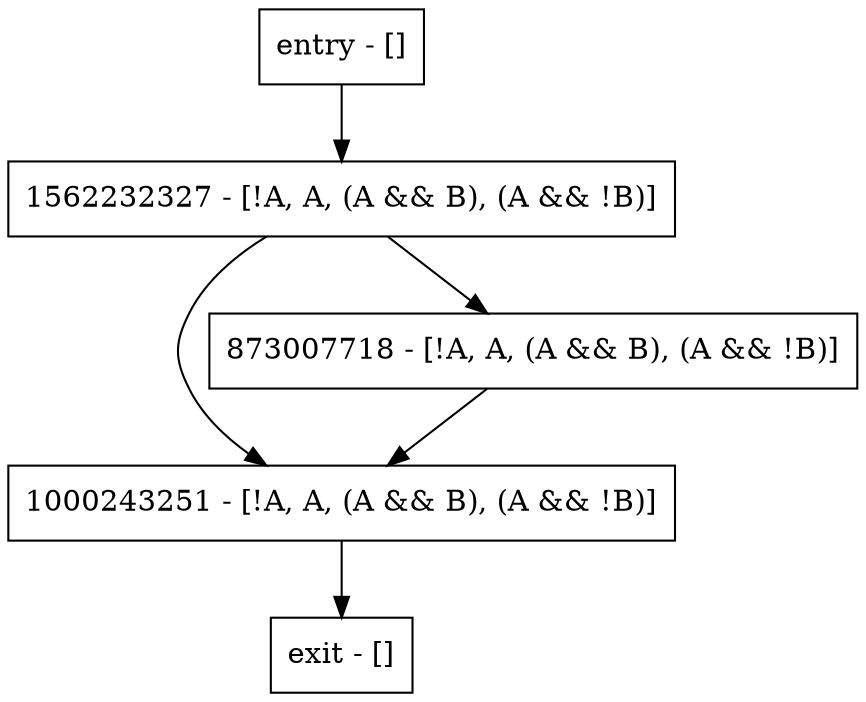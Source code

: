 digraph foo {
node [shape=record];
entry [label="entry - []"];
exit [label="exit - []"];
1000243251 [label="1000243251 - [!A, A, (A && B), (A && !B)]"];
873007718 [label="873007718 - [!A, A, (A && B), (A && !B)]"];
1562232327 [label="1562232327 - [!A, A, (A && B), (A && !B)]"];
entry;
exit;
entry -> 1562232327;
1000243251 -> exit;
873007718 -> 1000243251;
1562232327 -> 1000243251;
1562232327 -> 873007718;
}
